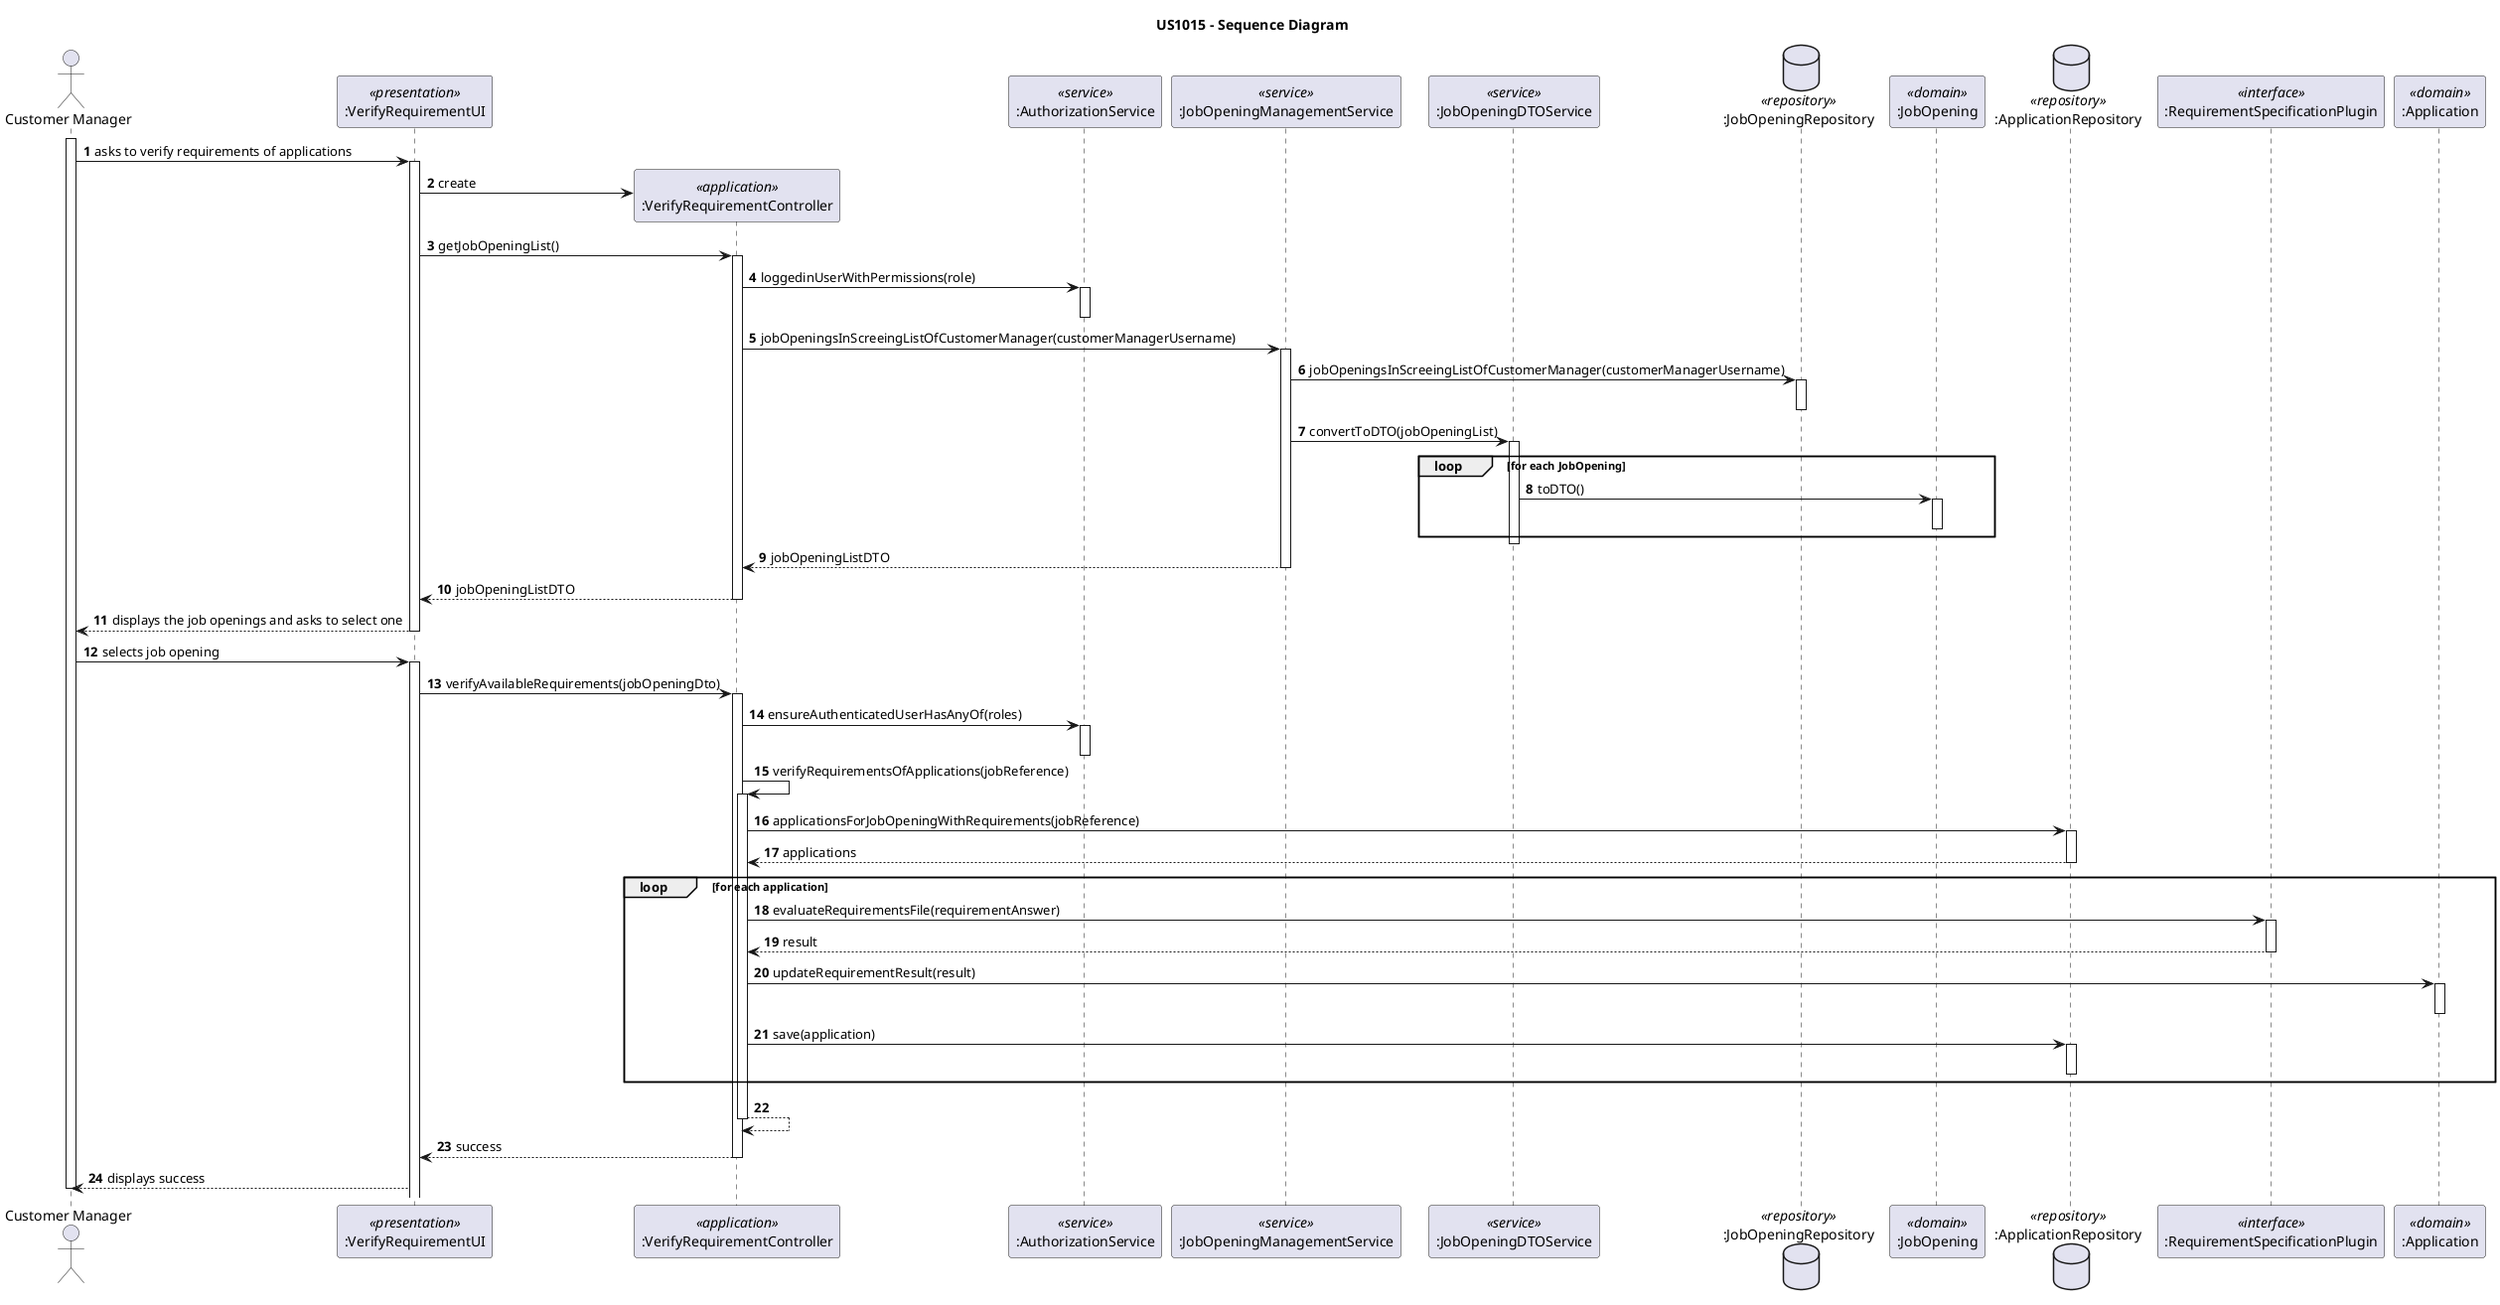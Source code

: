 @startuml
'https://plantuml.com/sequence-diagram

title US1015 - Sequence Diagram

autonumber

actor "Customer Manager" as USER
participant ":VerifyRequirementUI" as UI <<presentation>>
participant ":VerifyRequirementController" as CTRL <<application>>
participant ":AuthorizationService" as AUTHZ <<service>>
participant ":JobOpeningManagementService" as JOMS <<service>>
participant ":JobOpeningDTOService" as JOS_DTO <<service>>
database ":JobOpeningRepository" as JO_REPO <<repository>>
participant ":JobOpening" as JO <<domain>>
database ":ApplicationRepository" as A_REPO <<repository>>
participant ":RequirementSpecificationPlugin" as RSP <<interface>>
participant ":Application" as A <<domain>>


activate USER

USER -> UI : asks to verify requirements of applications
activate UI

UI -> CTRL**: create

UI -> CTRL : getJobOpeningList()
activate CTRL

  CTRL -> AUTHZ : loggedinUserWithPermissions(role)
    activate AUTHZ
    deactivate AUTHZ

CTRL -> JOMS : jobOpeningsInScreeingListOfCustomerManager(customerManagerUsername)
activate JOMS

 JOMS -> JO_REPO : jobOpeningsInScreeingListOfCustomerManager(customerManagerUsername)
    activate JO_REPO
    deactivate JO_REPO

JOMS -> JOS_DTO : convertToDTO(jobOpeningList)
activate JOS_DTO

    loop for each JobOpening
        JOS_DTO -> JO : toDTO()
        activate JO
        deactivate JO
    end loop
deactivate JOS_DTO

JOMS --> CTRL : jobOpeningListDTO
deactivate JOMS

CTRL --> UI: jobOpeningListDTO
deactivate CTRL

UI --> USER : displays the job openings and asks to select one
deactivate UI


USER -> UI : selects job opening
activate UI

    UI -> CTRL: verifyAvailableRequirements(jobOpeningDto)
    activate CTRL

    CTRL -> AUTHZ:  ensureAuthenticatedUserHasAnyOf(roles)
    activate AUTHZ
    deactivate AUTHZ

    CTRL -> CTRL : verifyRequirementsOfApplications(jobReference)
    activate CTRL

        CTRL -> A_REPO: applicationsForJobOpeningWithRequirements(jobReference)
        activate A_REPO
        A_REPO --> CTRL: applications
        deactivate A_REPO

        loop for each application
             CTRL -> RSP: evaluateRequirementsFile(requirementAnswer)
             activate RSP

             RSP --> CTRL: result
             deactivate RSP

             CTRL -> A: updateRequirementResult(result)
             activate A
             deactivate A

             CTRL -> A_REPO: save(application)
             activate A_REPO
             deactivate A_REPO
        end loop

    CTRL --> CTRL:
    deactivate CTRL

CTRL --> UI: success
deactivate CTRL

UI --> USER: displays success

deactivate USER


@enduml